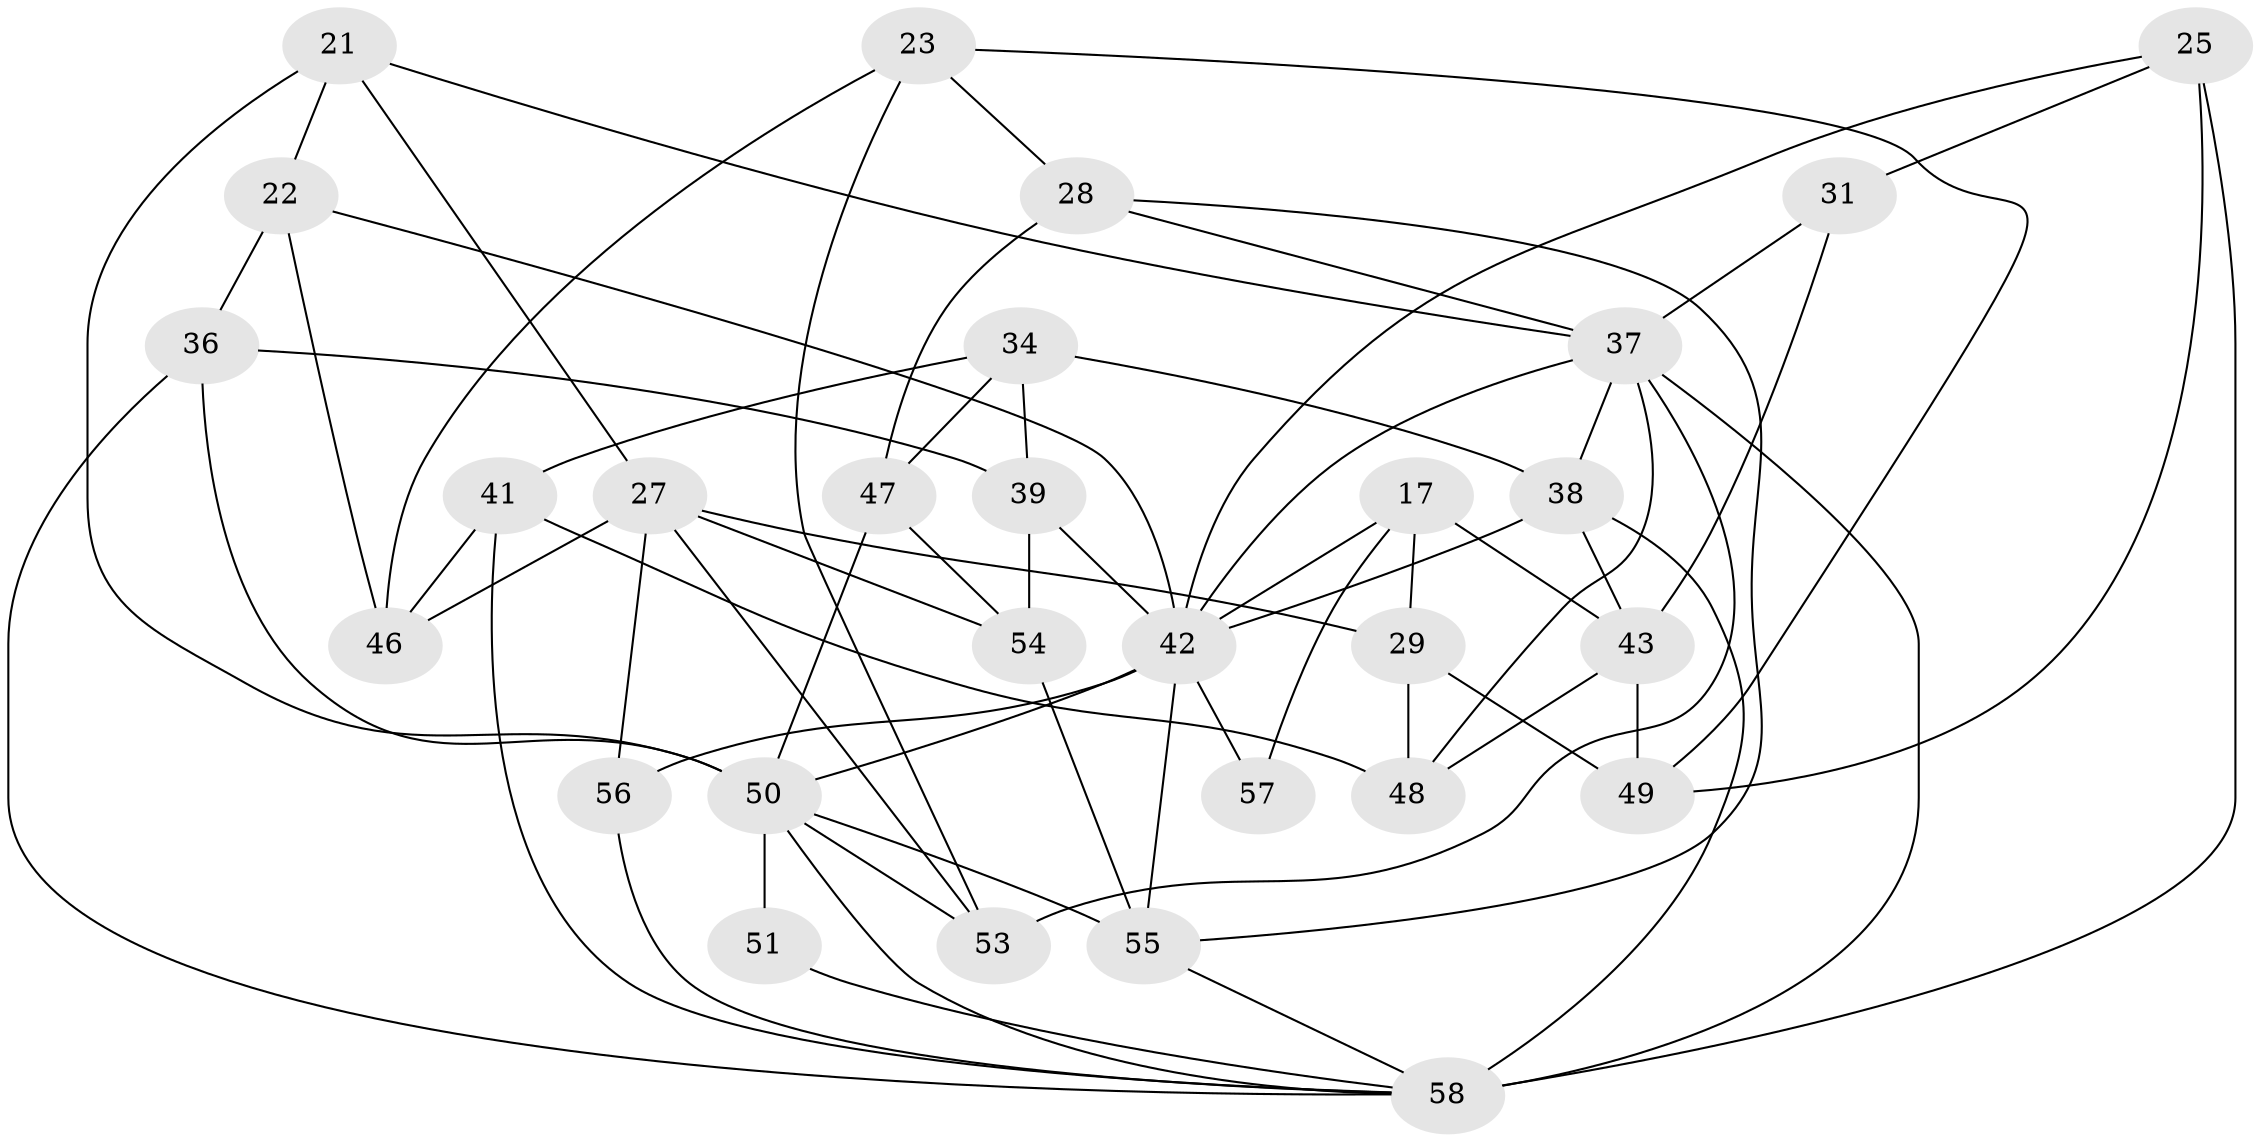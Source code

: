 // original degree distribution, {4: 1.0}
// Generated by graph-tools (version 1.1) at 2025/56/03/09/25 04:56:28]
// undirected, 29 vertices, 67 edges
graph export_dot {
graph [start="1"]
  node [color=gray90,style=filled];
  17 [super="+6"];
  21;
  22;
  23;
  25 [super="+18"];
  27 [super="+16"];
  28;
  29;
  31;
  34;
  36;
  37 [super="+32"];
  38 [super="+14+24"];
  39;
  41;
  42 [super="+1+19+33"];
  43 [super="+12"];
  46;
  47;
  48;
  49;
  50 [super="+45"];
  51 [super="+26"];
  53;
  54;
  55 [super="+30+52"];
  56;
  57;
  58 [super="+11+44+40"];
  17 -- 57 [weight=2];
  17 -- 43;
  17 -- 29;
  17 -- 42 [weight=2];
  21 -- 22;
  21 -- 27;
  21 -- 37;
  21 -- 50;
  22 -- 46;
  22 -- 36;
  22 -- 42;
  23 -- 53;
  23 -- 49;
  23 -- 46;
  23 -- 28;
  25 -- 49;
  25 -- 31;
  25 -- 58 [weight=3];
  25 -- 42;
  27 -- 46;
  27 -- 53;
  27 -- 56;
  27 -- 29;
  27 -- 54;
  28 -- 47;
  28 -- 55;
  28 -- 37;
  29 -- 49;
  29 -- 48;
  31 -- 43 [weight=2];
  31 -- 37;
  34 -- 47;
  34 -- 41;
  34 -- 39;
  34 -- 38;
  36 -- 58;
  36 -- 39;
  36 -- 50;
  37 -- 53;
  37 -- 38;
  37 -- 48;
  37 -- 42;
  37 -- 58;
  38 -- 58 [weight=3];
  38 -- 42 [weight=2];
  38 -- 43;
  39 -- 54;
  39 -- 42;
  41 -- 46;
  41 -- 48;
  41 -- 58;
  42 -- 55 [weight=2];
  42 -- 57 [weight=2];
  42 -- 56 [weight=2];
  42 -- 50 [weight=2];
  43 -- 48;
  43 -- 49;
  47 -- 54;
  47 -- 50;
  50 -- 51 [weight=5];
  50 -- 55 [weight=2];
  50 -- 53;
  50 -- 58;
  51 -- 58;
  54 -- 55;
  55 -- 58 [weight=2];
  56 -- 58;
}

